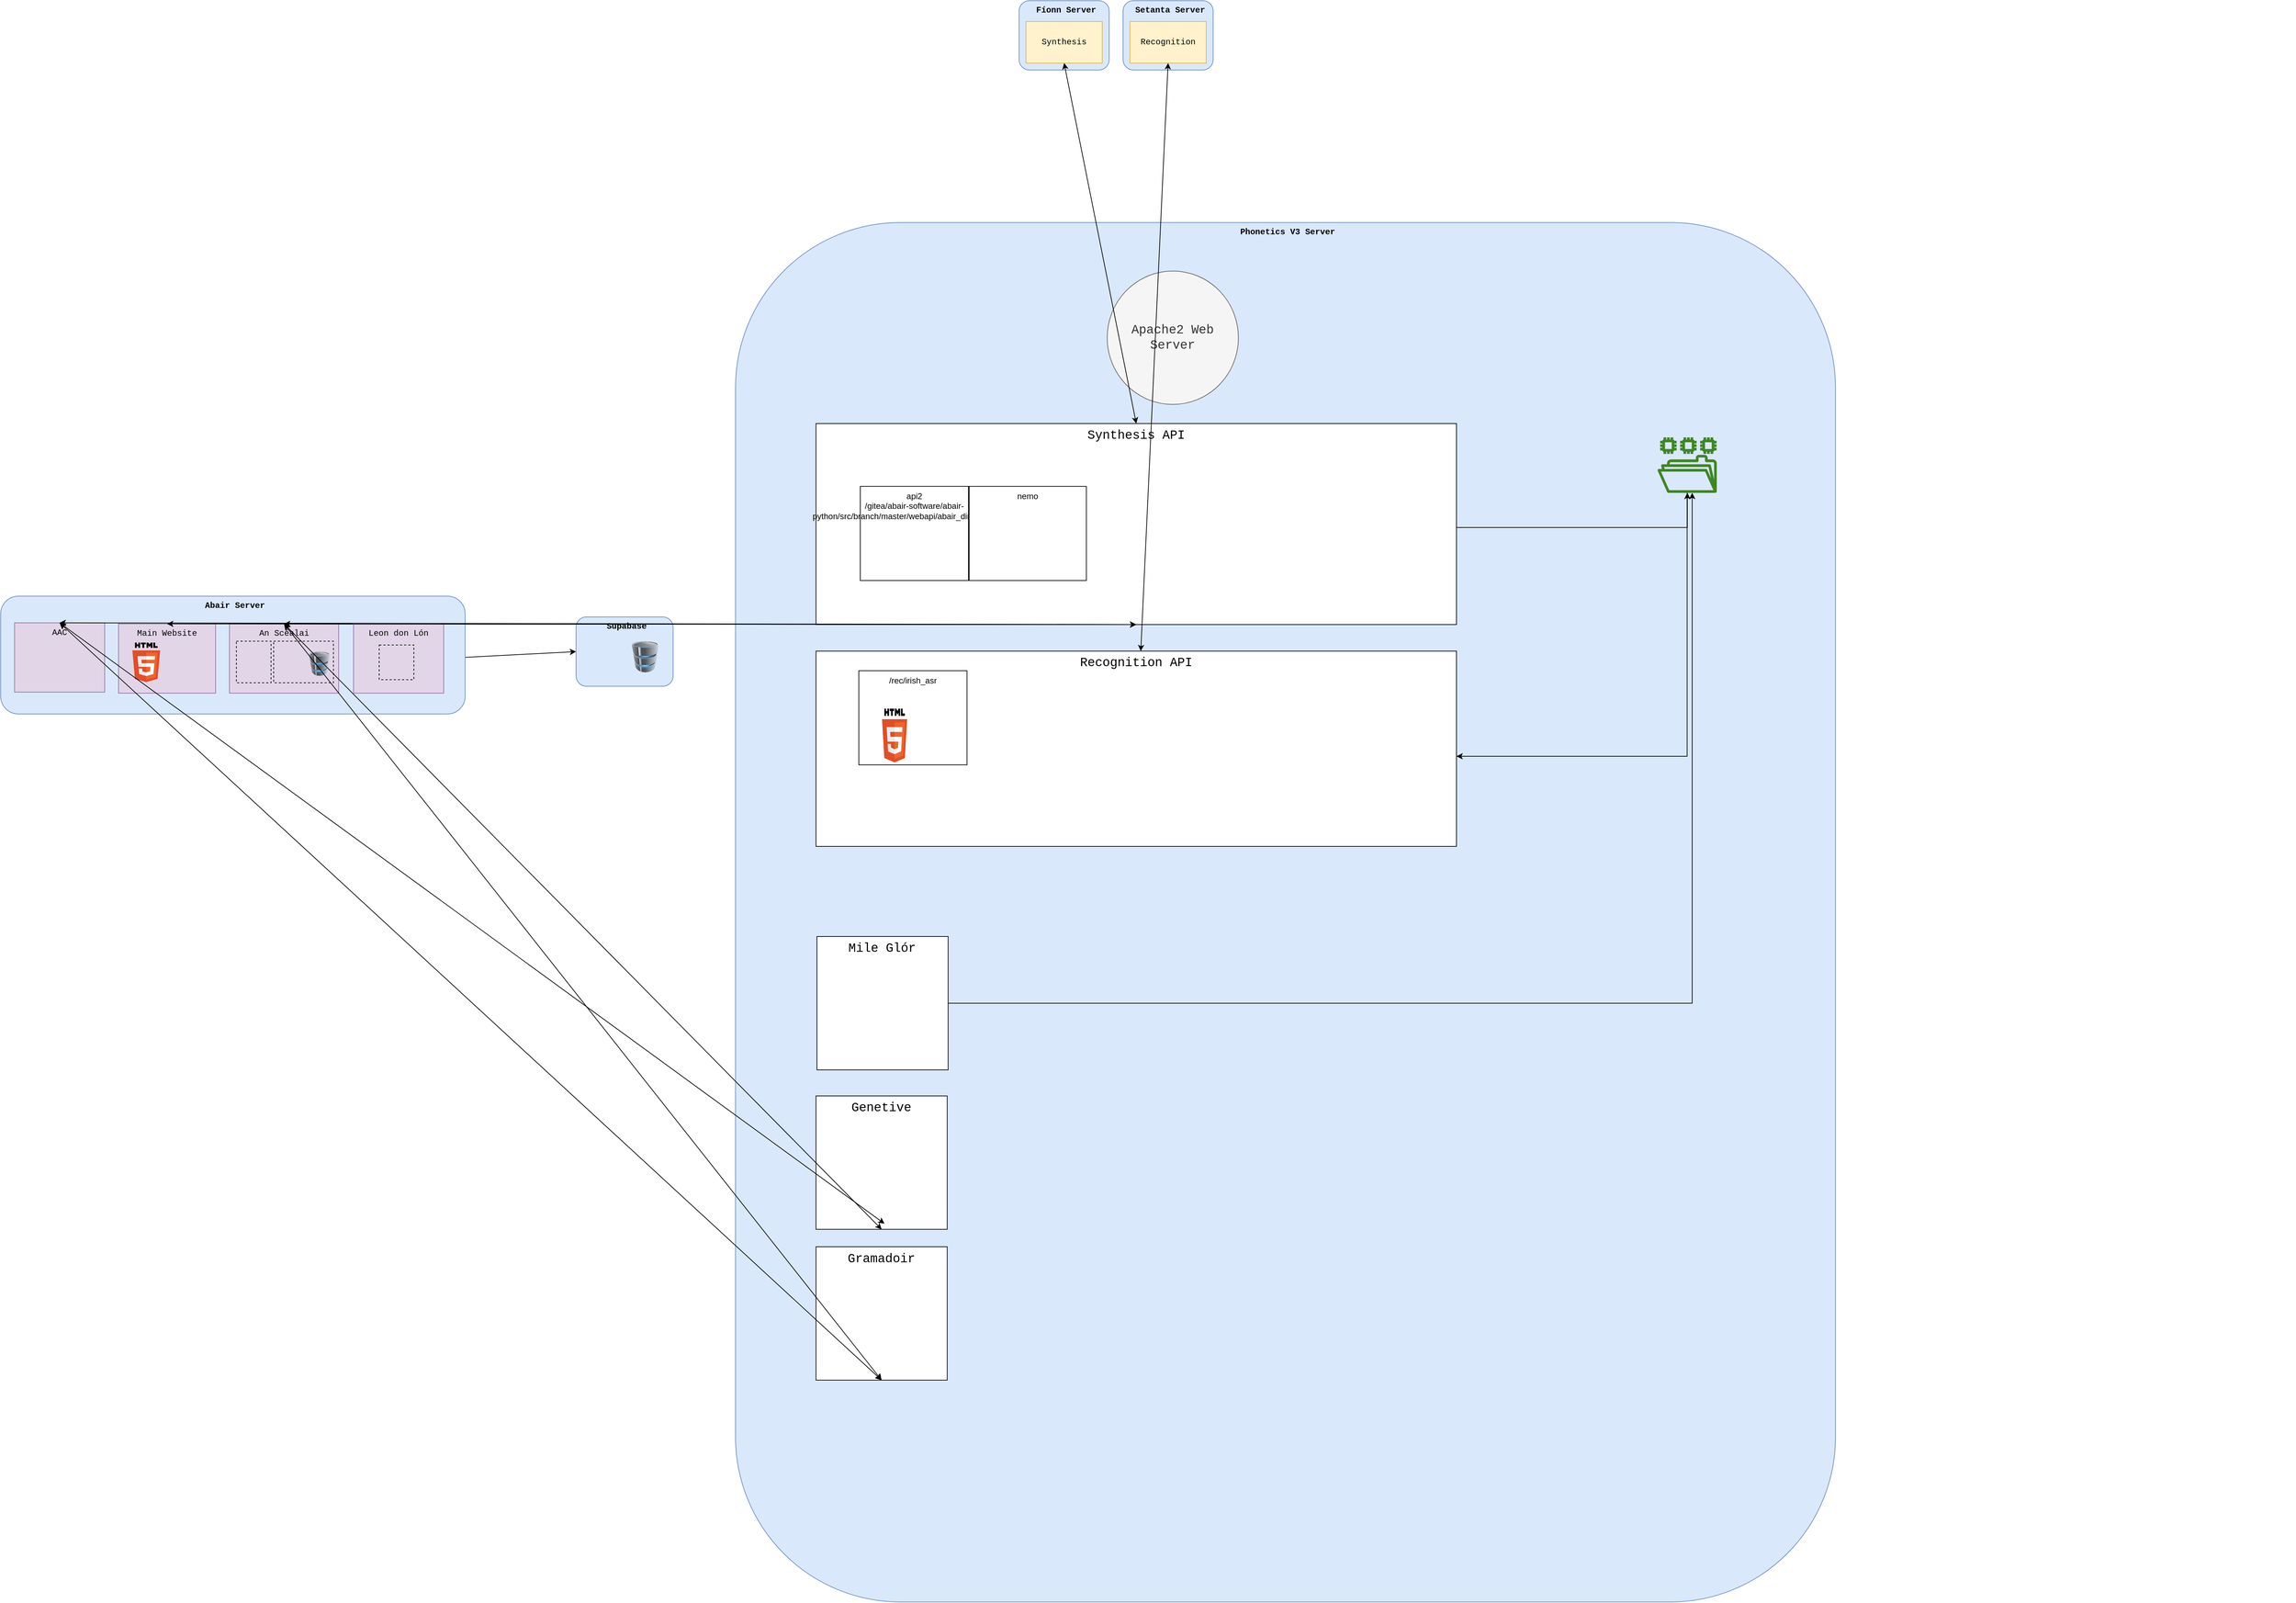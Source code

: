 <mxfile version="20.2.0" type="github">
  <diagram id="iL3Ci0VHsfsv6P6rhu0O" name="Page-1">
    <mxGraphModel dx="5209" dy="1910" grid="1" gridSize="10" guides="1" tooltips="1" connect="1" arrows="1" fold="1" page="1" pageScale="1" pageWidth="827" pageHeight="1169" math="0" shadow="0">
      <root>
        <mxCell id="0" />
        <mxCell id="1" parent="0" />
        <mxCell id="GIwCOrzvr7B7RTmfqrwE-28" value="" style="endArrow=classic;startArrow=classic;html=1;rounded=0;entryX=0;entryY=0.5;entryDx=0;entryDy=0;exitX=1;exitY=0.5;exitDx=0;exitDy=0;" parent="1" source="GIwCOrzvr7B7RTmfqrwE-24" target="GIwCOrzvr7B7RTmfqrwE-25" edge="1">
          <mxGeometry width="50" height="50" relative="1" as="geometry">
            <mxPoint x="-715" y="379" as="sourcePoint" />
            <mxPoint x="-585" y="209" as="targetPoint" />
          </mxGeometry>
        </mxCell>
        <mxCell id="VWk83Ql_pMnbuiMWYo5W-15" value="" style="group" vertex="1" connectable="0" parent="1">
          <mxGeometry x="-560" y="1029" width="140" height="100" as="geometry" />
        </mxCell>
        <mxCell id="GIwCOrzvr7B7RTmfqrwE-25" value="Supabase" style="rounded=1;whiteSpace=wrap;html=1;verticalAlign=top;align=center;labelPosition=center;verticalLabelPosition=middle;fontStyle=1;spacingTop=0;spacingLeft=6;fillColor=#dae8fc;strokeColor=#6c8ebf;fontFamily=Courier New;" parent="VWk83Ql_pMnbuiMWYo5W-15" vertex="1">
          <mxGeometry width="140" height="100" as="geometry" />
        </mxCell>
        <mxCell id="GIwCOrzvr7B7RTmfqrwE-27" value="" style="image;html=1;image=img/lib/clip_art/computers/Database_128x128.png;rounded=0;fontFamily=Courier New;fontSize=24;" parent="VWk83Ql_pMnbuiMWYo5W-15" vertex="1">
          <mxGeometry x="80" y="35" width="40" height="45" as="geometry" />
        </mxCell>
        <mxCell id="GIwCOrzvr7B7RTmfqrwE-39" value="" style="shape=image;html=1;verticalAlign=top;verticalLabelPosition=bottom;labelBackgroundColor=#ffffff;imageAspect=0;aspect=fixed;image=https://cdn4.iconfinder.com/data/icons/ios-web-user-interface-multi-circle-flat-vol-3/512/Authorisation_lock_padlock_password_privacy_safe_security-128.png;rounded=0;fontFamily=Courier New;fontSize=24;" parent="VWk83Ql_pMnbuiMWYo5W-15" vertex="1">
          <mxGeometry x="30" y="39.5" width="38" height="38" as="geometry" />
        </mxCell>
        <mxCell id="VWk83Ql_pMnbuiMWYo5W-22" value="" style="group" vertex="1" connectable="0" parent="1">
          <mxGeometry x="-330" y="320" width="2250" height="2130" as="geometry" />
        </mxCell>
        <mxCell id="GIwCOrzvr7B7RTmfqrwE-4" value="Phonetics V3 Server" style="rounded=1;whiteSpace=wrap;html=1;verticalAlign=top;align=center;labelPosition=center;verticalLabelPosition=middle;fontStyle=1;spacingTop=0;spacingLeft=6;fillColor=#dae8fc;strokeColor=#6c8ebf;fontFamily=Courier New;" parent="VWk83Ql_pMnbuiMWYo5W-22" vertex="1">
          <mxGeometry y="140" width="1586.71" height="1990" as="geometry" />
        </mxCell>
        <mxCell id="VWk83Ql_pMnbuiMWYo5W-31" style="edgeStyle=orthogonalEdgeStyle;rounded=0;orthogonalLoop=1;jettySize=auto;html=1;" edge="1" parent="VWk83Ql_pMnbuiMWYo5W-22" target="GIwCOrzvr7B7RTmfqrwE-44">
          <mxGeometry relative="1" as="geometry">
            <mxPoint x="1040" y="575" as="sourcePoint" />
            <Array as="points">
              <mxPoint x="1040" y="580" />
              <mxPoint x="1373" y="580" />
            </Array>
          </mxGeometry>
        </mxCell>
        <mxCell id="GIwCOrzvr7B7RTmfqrwE-8" value="&lt;div style=&quot;font-size: 18px;&quot;&gt;&lt;font style=&quot;font-size: 18px;&quot;&gt;Synthesis API&lt;/font&gt;&lt;/div&gt;" style="rounded=0;whiteSpace=wrap;html=1;fontFamily=Courier New;verticalAlign=top;fontSize=18;" parent="VWk83Ql_pMnbuiMWYo5W-22" vertex="1">
          <mxGeometry x="116.12" y="430" width="923.88" height="290" as="geometry" />
        </mxCell>
        <mxCell id="GIwCOrzvr7B7RTmfqrwE-9" value="Recognition API" style="rounded=0;whiteSpace=wrap;html=1;fontFamily=Courier New;verticalAlign=top;fontSize=18;" parent="VWk83Ql_pMnbuiMWYo5W-22" vertex="1">
          <mxGeometry x="116.12" y="758.28" width="923.88" height="281.72" as="geometry" />
        </mxCell>
        <mxCell id="VWk83Ql_pMnbuiMWYo5W-35" style="edgeStyle=orthogonalEdgeStyle;rounded=0;orthogonalLoop=1;jettySize=auto;html=1;" edge="1" parent="VWk83Ql_pMnbuiMWYo5W-22" source="GIwCOrzvr7B7RTmfqrwE-44" target="GIwCOrzvr7B7RTmfqrwE-9">
          <mxGeometry relative="1" as="geometry">
            <Array as="points">
              <mxPoint x="1373" y="910" />
            </Array>
          </mxGeometry>
        </mxCell>
        <mxCell id="GIwCOrzvr7B7RTmfqrwE-44" value="" style="sketch=0;outlineConnect=0;fontColor=#232F3E;gradientColor=none;fillColor=#3F8624;strokeColor=none;dashed=0;verticalLabelPosition=bottom;verticalAlign=top;align=center;html=1;fontSize=12;fontStyle=0;aspect=fixed;pointerEvents=1;shape=mxgraph.aws4.file_system;rounded=0;fontFamily=Courier New;" parent="VWk83Ql_pMnbuiMWYo5W-22" vertex="1">
          <mxGeometry x="1330" y="450" width="85.49" height="80" as="geometry" />
        </mxCell>
        <mxCell id="Kve-MDTgfpV6OKd4D6b1-34" value="Gramadoir" style="rounded=0;whiteSpace=wrap;html=1;fontFamily=Courier New;fontSize=18;verticalAlign=top;" parent="VWk83Ql_pMnbuiMWYo5W-22" vertex="1">
          <mxGeometry x="116.126" y="1617.582" width="189.234" height="192.414" as="geometry" />
        </mxCell>
        <mxCell id="Kve-MDTgfpV6OKd4D6b1-35" value="Genetive" style="rounded=0;whiteSpace=wrap;html=1;fontFamily=Courier New;fontSize=18;verticalAlign=top;" parent="VWk83Ql_pMnbuiMWYo5W-22" vertex="1">
          <mxGeometry x="116.122" y="1400.002" width="189.234" height="192.414" as="geometry" />
        </mxCell>
        <mxCell id="Kve-MDTgfpV6OKd4D6b1-41" value="Apache2 Web Server" style="ellipse;whiteSpace=wrap;html=1;fontFamily=Courier New;fillColor=#f5f5f5;fontColor=#333333;strokeColor=#666666;fontSize=18;" parent="VWk83Ql_pMnbuiMWYo5W-22" vertex="1">
          <mxGeometry x="536.163" y="209.997" width="189.234" height="192.414" as="geometry" />
        </mxCell>
        <mxCell id="Kve-MDTgfpV6OKd4D6b1-42" value="Mile Glór" style="rounded=0;whiteSpace=wrap;html=1;fontFamily=Courier New;fontSize=18;verticalAlign=top;" parent="VWk83Ql_pMnbuiMWYo5W-22" vertex="1">
          <mxGeometry x="117.469" y="1170.002" width="189.234" height="192.414" as="geometry" />
        </mxCell>
        <mxCell id="Kve-MDTgfpV6OKd4D6b1-43" style="edgeStyle=orthogonalEdgeStyle;rounded=0;orthogonalLoop=1;jettySize=auto;html=1;fontFamily=Courier New;" parent="VWk83Ql_pMnbuiMWYo5W-22" source="Kve-MDTgfpV6OKd4D6b1-42" target="GIwCOrzvr7B7RTmfqrwE-44" edge="1">
          <mxGeometry relative="1" as="geometry">
            <Array as="points">
              <mxPoint x="1380" y="1266" />
            </Array>
          </mxGeometry>
        </mxCell>
        <mxCell id="VWk83Ql_pMnbuiMWYo5W-36" value="&lt;div&gt;api2&lt;/div&gt;&lt;div&gt;/gitea/abair-software/abair-python/src/branch/master/webapi/abair_direct_joblib.py&lt;br&gt;&lt;/div&gt;" style="rounded=0;whiteSpace=wrap;html=1;verticalAlign=top;" vertex="1" parent="VWk83Ql_pMnbuiMWYo5W-22">
          <mxGeometry x="179.999" y="520.635" width="156.069" height="135.816" as="geometry" />
        </mxCell>
        <mxCell id="VWk83Ql_pMnbuiMWYo5W-37" value="nemo" style="rounded=0;whiteSpace=wrap;html=1;verticalAlign=top;" vertex="1" parent="VWk83Ql_pMnbuiMWYo5W-22">
          <mxGeometry x="337.044" y="520.653" width="169.075" height="135.816" as="geometry" />
        </mxCell>
        <mxCell id="VWk83Ql_pMnbuiMWYo5W-38" value="/rec/irish_asr" style="rounded=0;whiteSpace=wrap;html=1;verticalAlign=top;" vertex="1" parent="VWk83Ql_pMnbuiMWYo5W-22">
          <mxGeometry x="177.855" y="786.585" width="156.069" height="135.816" as="geometry" />
        </mxCell>
        <mxCell id="VWk83Ql_pMnbuiMWYo5W-39" value="" style="group" vertex="1" connectable="0" parent="VWk83Ql_pMnbuiMWYo5W-22">
          <mxGeometry x="211.345" y="841.291" width="89.09" height="77.536" as="geometry" />
        </mxCell>
        <mxCell id="VWk83Ql_pMnbuiMWYo5W-40" value="" style="shape=image;html=1;verticalAlign=top;verticalLabelPosition=bottom;labelBackgroundColor=#ffffff;imageAspect=0;aspect=fixed;image=https://cdn1.iconfinder.com/data/icons/ionicons-fill-vol-2/512/logo-javascript-128.png;rounded=0;dashed=1;fontFamily=Courier New;fontSize=24;strokeWidth=1;fillColor=none;" vertex="1" parent="VWk83Ql_pMnbuiMWYo5W-39">
          <mxGeometry x="45.223" y="8.502" width="27.966" height="27.966" as="geometry" />
        </mxCell>
        <mxCell id="VWk83Ql_pMnbuiMWYo5W-41" value="" style="dashed=0;outlineConnect=0;html=1;align=center;labelPosition=center;verticalLabelPosition=bottom;verticalAlign=top;shape=mxgraph.weblogos.html5;rounded=0;fontFamily=Courier New;fontSize=24;strokeWidth=1;fillColor=none;" vertex="1" parent="VWk83Ql_pMnbuiMWYo5W-39">
          <mxGeometry width="36.179" height="77.536" as="geometry" />
        </mxCell>
        <mxCell id="VWk83Ql_pMnbuiMWYo5W-23" value="" style="group" vertex="1" connectable="0" parent="1">
          <mxGeometry x="-1390" y="989" width="670" height="180" as="geometry" />
        </mxCell>
        <mxCell id="GIwCOrzvr7B7RTmfqrwE-14" value="Abair Server" style="rounded=1;whiteSpace=wrap;html=1;verticalAlign=top;align=center;labelPosition=center;verticalLabelPosition=middle;fontStyle=1;spacingTop=0;spacingLeft=6;fillColor=#dae8fc;strokeColor=#6c8ebf;fontFamily=Courier New;" parent="VWk83Ql_pMnbuiMWYo5W-23" vertex="1">
          <mxGeometry y="10" width="670" height="170" as="geometry" />
        </mxCell>
        <mxCell id="GIwCOrzvr7B7RTmfqrwE-46" value="AAC" style="rounded=0;whiteSpace=wrap;html=1;fontFamily=Courier New;fillColor=#e1d5e7;strokeColor=#9673a6;verticalAlign=top;" parent="VWk83Ql_pMnbuiMWYo5W-23" vertex="1">
          <mxGeometry x="20" y="48.5" width="130" height="100" as="geometry" />
        </mxCell>
        <mxCell id="VWk83Ql_pMnbuiMWYo5W-5" value="" style="group" vertex="1" connectable="0" parent="VWk83Ql_pMnbuiMWYo5W-23">
          <mxGeometry x="330" y="50" width="157.5" height="100" as="geometry" />
        </mxCell>
        <mxCell id="GIwCOrzvr7B7RTmfqrwE-18" value="An Scéalai" style="rounded=0;whiteSpace=wrap;html=1;fontFamily=Courier New;fillColor=#e1d5e7;strokeColor=#9673a6;verticalAlign=top;" parent="VWk83Ql_pMnbuiMWYo5W-5" vertex="1">
          <mxGeometry width="157.5" height="100" as="geometry" />
        </mxCell>
        <mxCell id="VWk83Ql_pMnbuiMWYo5W-3" value="" style="group" vertex="1" connectable="0" parent="VWk83Ql_pMnbuiMWYo5W-5">
          <mxGeometry x="63.75" y="25" width="86.25" height="60" as="geometry" />
        </mxCell>
        <mxCell id="VWk83Ql_pMnbuiMWYo5W-18" value="" style="group" vertex="1" connectable="0" parent="VWk83Ql_pMnbuiMWYo5W-3">
          <mxGeometry width="86.25" height="60" as="geometry" />
        </mxCell>
        <mxCell id="GIwCOrzvr7B7RTmfqrwE-35" value="" style="rounded=0;whiteSpace=wrap;html=1;fontFamily=Courier New;fontSize=24;fillColor=none;dashed=1;strokeWidth=1;" parent="VWk83Ql_pMnbuiMWYo5W-18" vertex="1">
          <mxGeometry width="86.25" height="60" as="geometry" />
        </mxCell>
        <mxCell id="VWk83Ql_pMnbuiMWYo5W-17" value="" style="group" vertex="1" connectable="0" parent="VWk83Ql_pMnbuiMWYo5W-18">
          <mxGeometry x="8.25" y="12" width="78" height="38" as="geometry" />
        </mxCell>
        <mxCell id="GIwCOrzvr7B7RTmfqrwE-29" value="" style="image;html=1;image=img/lib/clip_art/computers/Database_128x128.png;rounded=0;fontFamily=Courier New;fontSize=24;" parent="VWk83Ql_pMnbuiMWYo5W-17" vertex="1">
          <mxGeometry x="38" y="3" width="40" height="35" as="geometry" />
        </mxCell>
        <mxCell id="GIwCOrzvr7B7RTmfqrwE-36" value="" style="shape=image;html=1;verticalAlign=top;verticalLabelPosition=bottom;labelBackgroundColor=#ffffff;imageAspect=0;aspect=fixed;image=https://cdn4.iconfinder.com/data/icons/ios-web-user-interface-multi-circle-flat-vol-3/512/Authorisation_lock_padlock_password_privacy_safe_security-128.png;rounded=0;fontFamily=Courier New;fontSize=24;" parent="VWk83Ql_pMnbuiMWYo5W-17" vertex="1">
          <mxGeometry width="38" height="38" as="geometry" />
        </mxCell>
        <mxCell id="VWk83Ql_pMnbuiMWYo5W-4" value="" style="group" vertex="1" connectable="0" parent="VWk83Ql_pMnbuiMWYo5W-5">
          <mxGeometry x="10" y="25" width="50" height="60" as="geometry" />
        </mxCell>
        <mxCell id="GIwCOrzvr7B7RTmfqrwE-32" value="" style="rounded=0;whiteSpace=wrap;html=1;fontFamily=Courier New;fontSize=24;fillColor=none;dashed=1;strokeWidth=1;" parent="VWk83Ql_pMnbuiMWYo5W-4" vertex="1">
          <mxGeometry width="50" height="60" as="geometry" />
        </mxCell>
        <mxCell id="GIwCOrzvr7B7RTmfqrwE-33" value="" style="shape=image;html=1;verticalAlign=top;verticalLabelPosition=bottom;labelBackgroundColor=#ffffff;imageAspect=0;aspect=fixed;image=https://cdn1.iconfinder.com/data/icons/ionicons-fill-vol-1/512/logo-angular-128.png;rounded=0;fontFamily=Courier New;fontSize=24;" parent="VWk83Ql_pMnbuiMWYo5W-4" vertex="1">
          <mxGeometry x="5" y="10" width="40" height="40" as="geometry" />
        </mxCell>
        <mxCell id="VWk83Ql_pMnbuiMWYo5W-16" value="" style="group" vertex="1" connectable="0" parent="VWk83Ql_pMnbuiMWYo5W-23">
          <mxGeometry x="170" y="50" width="140" height="100" as="geometry" />
        </mxCell>
        <mxCell id="GIwCOrzvr7B7RTmfqrwE-17" value="Main Website" style="rounded=0;whiteSpace=wrap;html=1;fontFamily=Courier New;fillColor=#e1d5e7;strokeColor=#9673a6;verticalAlign=top;" parent="VWk83Ql_pMnbuiMWYo5W-16" vertex="1">
          <mxGeometry width="140" height="100" as="geometry" />
        </mxCell>
        <mxCell id="VWk83Ql_pMnbuiMWYo5W-6" value="" style="group" vertex="1" connectable="0" parent="VWk83Ql_pMnbuiMWYo5W-16">
          <mxGeometry x="20" y="27" width="98.5" height="57" as="geometry" />
        </mxCell>
        <mxCell id="GIwCOrzvr7B7RTmfqrwE-41" value="" style="shape=image;html=1;verticalAlign=top;verticalLabelPosition=bottom;labelBackgroundColor=#ffffff;imageAspect=0;aspect=fixed;image=https://cdn1.iconfinder.com/data/icons/ionicons-fill-vol-2/512/logo-javascript-128.png;rounded=0;dashed=1;fontFamily=Courier New;fontSize=24;strokeWidth=1;fillColor=none;" parent="VWk83Ql_pMnbuiMWYo5W-6" vertex="1">
          <mxGeometry x="50" y="6.25" width="48.5" height="48.5" as="geometry" />
        </mxCell>
        <mxCell id="GIwCOrzvr7B7RTmfqrwE-42" value="" style="dashed=0;outlineConnect=0;html=1;align=center;labelPosition=center;verticalLabelPosition=bottom;verticalAlign=top;shape=mxgraph.weblogos.html5;rounded=0;fontFamily=Courier New;fontSize=24;strokeWidth=1;fillColor=none;" parent="VWk83Ql_pMnbuiMWYo5W-6" vertex="1">
          <mxGeometry width="40" height="57" as="geometry" />
        </mxCell>
        <mxCell id="VWk83Ql_pMnbuiMWYo5W-21" value="" style="group" vertex="1" connectable="0" parent="VWk83Ql_pMnbuiMWYo5W-23">
          <mxGeometry x="509" width="130" height="150" as="geometry" />
        </mxCell>
        <mxCell id="GIwCOrzvr7B7RTmfqrwE-24" value="Leon don Lón" style="rounded=0;whiteSpace=wrap;html=1;fontFamily=Courier New;fillColor=#e1d5e7;strokeColor=#9673a6;verticalAlign=top;" parent="VWk83Ql_pMnbuiMWYo5W-21" vertex="1">
          <mxGeometry y="50" width="130" height="100" as="geometry" />
        </mxCell>
        <mxCell id="VWk83Ql_pMnbuiMWYo5W-1" value="" style="group" vertex="1" connectable="0" parent="VWk83Ql_pMnbuiMWYo5W-21">
          <mxGeometry width="130" height="100" as="geometry" />
        </mxCell>
        <mxCell id="VWk83Ql_pMnbuiMWYo5W-2" value="" style="group" vertex="1" connectable="0" parent="VWk83Ql_pMnbuiMWYo5W-1">
          <mxGeometry x="-50" y="-110" width="130" height="100" as="geometry" />
        </mxCell>
        <mxCell id="VWk83Ql_pMnbuiMWYo5W-13" value="" style="group" vertex="1" connectable="0" parent="VWk83Ql_pMnbuiMWYo5W-2">
          <mxGeometry x="50" y="160" width="130" height="100" as="geometry" />
        </mxCell>
        <mxCell id="GIwCOrzvr7B7RTmfqrwE-38" value="" style="rounded=0;whiteSpace=wrap;html=1;fontFamily=Courier New;fontSize=24;fillColor=none;dashed=1;strokeWidth=1;" parent="VWk83Ql_pMnbuiMWYo5W-13" vertex="1">
          <mxGeometry x="37" y="30.5" width="50" height="50" as="geometry" />
        </mxCell>
        <mxCell id="GIwCOrzvr7B7RTmfqrwE-31" value="" style="shape=image;html=1;verticalAlign=top;verticalLabelPosition=bottom;labelBackgroundColor=#ffffff;imageAspect=0;aspect=fixed;image=https://cdn1.iconfinder.com/data/icons/unicons-line-vol-5/24/react-128.png;rounded=0;fontFamily=Courier New;fontSize=24;fillColor=none;dashed=1;strokeWidth=1;" parent="VWk83Ql_pMnbuiMWYo5W-13" vertex="1">
          <mxGeometry x="37" y="30.5" width="48" height="48" as="geometry" />
        </mxCell>
        <mxCell id="GIwCOrzvr7B7RTmfqrwE-19" value="" style="endArrow=classic;startArrow=classic;html=1;rounded=0;entryX=0.5;entryY=1;entryDx=0;entryDy=0;exitX=0.5;exitY=0;exitDx=0;exitDy=0;" parent="1" source="GIwCOrzvr7B7RTmfqrwE-17" edge="1" target="GIwCOrzvr7B7RTmfqrwE-8">
          <mxGeometry width="50" height="50" relative="1" as="geometry">
            <mxPoint x="152.5" y="680" as="sourcePoint" />
            <mxPoint x="147.5" y="530" as="targetPoint" />
          </mxGeometry>
        </mxCell>
        <mxCell id="GIwCOrzvr7B7RTmfqrwE-20" value="" style="endArrow=classic;startArrow=classic;html=1;rounded=0;entryX=0.5;entryY=1;entryDx=0;entryDy=0;exitX=0.5;exitY=0;exitDx=0;exitDy=0;" parent="1" source="GIwCOrzvr7B7RTmfqrwE-18" target="GIwCOrzvr7B7RTmfqrwE-8" edge="1">
          <mxGeometry width="50" height="50" relative="1" as="geometry">
            <mxPoint x="160" y="710" as="sourcePoint" />
            <mxPoint x="157.5" y="540" as="targetPoint" />
          </mxGeometry>
        </mxCell>
        <mxCell id="GIwCOrzvr7B7RTmfqrwE-47" value="" style="endArrow=classic;startArrow=classic;html=1;rounded=0;entryX=0.5;entryY=1;entryDx=0;entryDy=0;exitX=0.5;exitY=0;exitDx=0;exitDy=0;" parent="1" source="GIwCOrzvr7B7RTmfqrwE-46" target="GIwCOrzvr7B7RTmfqrwE-8" edge="1">
          <mxGeometry width="50" height="50" relative="1" as="geometry">
            <mxPoint x="-137.5" y="700" as="sourcePoint" />
            <mxPoint x="-70" y="530" as="targetPoint" />
          </mxGeometry>
        </mxCell>
        <mxCell id="Kve-MDTgfpV6OKd4D6b1-37" value="" style="endArrow=classic;startArrow=classic;html=1;rounded=0;entryX=0.5;entryY=1;entryDx=0;entryDy=0;exitX=0.5;exitY=0;exitDx=0;exitDy=0;" parent="1" source="GIwCOrzvr7B7RTmfqrwE-18" target="Kve-MDTgfpV6OKd4D6b1-34" edge="1">
          <mxGeometry width="50" height="50" relative="1" as="geometry">
            <mxPoint x="268.75" y="710" as="sourcePoint" />
            <mxPoint x="160" y="540" as="targetPoint" />
          </mxGeometry>
        </mxCell>
        <mxCell id="Kve-MDTgfpV6OKd4D6b1-38" value="" style="endArrow=classic;startArrow=classic;html=1;rounded=0;entryX=0.5;entryY=1;entryDx=0;entryDy=0;exitX=0.5;exitY=0;exitDx=0;exitDy=0;" parent="1" source="GIwCOrzvr7B7RTmfqrwE-18" target="Kve-MDTgfpV6OKd4D6b1-35" edge="1">
          <mxGeometry width="50" height="50" relative="1" as="geometry">
            <mxPoint x="268.75" y="710" as="sourcePoint" />
            <mxPoint x="30" y="540" as="targetPoint" />
          </mxGeometry>
        </mxCell>
        <mxCell id="VWk83Ql_pMnbuiMWYo5W-24" value="" style="group" vertex="1" connectable="0" parent="1">
          <mxGeometry x="229" y="140" width="130" height="100" as="geometry" />
        </mxCell>
        <mxCell id="GIwCOrzvr7B7RTmfqrwE-12" value="Setanta Server" style="rounded=1;whiteSpace=wrap;html=1;verticalAlign=top;align=center;labelPosition=center;verticalLabelPosition=middle;fontStyle=1;spacingTop=0;spacingLeft=6;fillColor=#dae8fc;strokeColor=#6c8ebf;fontFamily=Courier New;" parent="VWk83Ql_pMnbuiMWYo5W-24" vertex="1">
          <mxGeometry width="130" height="100" as="geometry" />
        </mxCell>
        <mxCell id="GIwCOrzvr7B7RTmfqrwE-13" value="Recognition" style="rounded=0;whiteSpace=wrap;html=1;fillColor=#fff2cc;strokeColor=#d6b656;fontFamily=Courier New;" parent="VWk83Ql_pMnbuiMWYo5W-24" vertex="1">
          <mxGeometry x="10" y="30" width="110" height="60" as="geometry" />
        </mxCell>
        <mxCell id="VWk83Ql_pMnbuiMWYo5W-25" value="" style="group" vertex="1" connectable="0" parent="1">
          <mxGeometry x="79" y="140" width="130" height="100" as="geometry" />
        </mxCell>
        <mxCell id="GIwCOrzvr7B7RTmfqrwE-10" value="Fíonn Server" style="rounded=1;whiteSpace=wrap;html=1;verticalAlign=top;align=center;labelPosition=center;verticalLabelPosition=middle;fontStyle=1;spacingTop=0;spacingLeft=6;fillColor=#dae8fc;strokeColor=#6c8ebf;fontFamily=Courier New;" parent="VWk83Ql_pMnbuiMWYo5W-25" vertex="1">
          <mxGeometry width="130" height="100" as="geometry" />
        </mxCell>
        <mxCell id="GIwCOrzvr7B7RTmfqrwE-11" value="Synthesis" style="rounded=0;whiteSpace=wrap;html=1;fillColor=#fff2cc;strokeColor=#d6b656;fontFamily=Courier New;" parent="VWk83Ql_pMnbuiMWYo5W-25" vertex="1">
          <mxGeometry x="10" y="30" width="110" height="60" as="geometry" />
        </mxCell>
        <mxCell id="VWk83Ql_pMnbuiMWYo5W-27" value="" style="endArrow=classic;startArrow=classic;html=1;rounded=0;entryX=0.5;entryY=1;entryDx=0;entryDy=0;exitX=0.5;exitY=0;exitDx=0;exitDy=0;" edge="1" parent="1" source="GIwCOrzvr7B7RTmfqrwE-46" target="Kve-MDTgfpV6OKd4D6b1-34">
          <mxGeometry width="50" height="50" relative="1" as="geometry">
            <mxPoint x="208.75" y="990" as="sourcePoint" />
            <mxPoint x="104.375" y="714.483" as="targetPoint" />
          </mxGeometry>
        </mxCell>
        <mxCell id="VWk83Ql_pMnbuiMWYo5W-28" value="" style="endArrow=classic;startArrow=classic;html=1;rounded=0;entryX=0.522;entryY=0.958;entryDx=0;entryDy=0;exitX=0.5;exitY=0;exitDx=0;exitDy=0;entryPerimeter=0;" edge="1" parent="1" source="GIwCOrzvr7B7RTmfqrwE-46" target="Kve-MDTgfpV6OKd4D6b1-35">
          <mxGeometry width="50" height="50" relative="1" as="geometry">
            <mxPoint x="-290.0" y="984.02" as="sourcePoint" />
            <mxPoint x="-70.625" y="710.003" as="targetPoint" />
          </mxGeometry>
        </mxCell>
        <mxCell id="GIwCOrzvr7B7RTmfqrwE-6" value="" style="endArrow=classic;startArrow=classic;html=1;rounded=0;entryX=0.5;entryY=1;entryDx=0;entryDy=0;exitX=0.5;exitY=0;exitDx=0;exitDy=0;" parent="1" source="GIwCOrzvr7B7RTmfqrwE-8" target="GIwCOrzvr7B7RTmfqrwE-11" edge="1">
          <mxGeometry width="50" height="50" relative="1" as="geometry">
            <mxPoint x="150" y="340" as="sourcePoint" />
            <mxPoint x="155" y="310" as="targetPoint" />
          </mxGeometry>
        </mxCell>
        <mxCell id="GIwCOrzvr7B7RTmfqrwE-7" value="" style="endArrow=classic;startArrow=classic;html=1;rounded=0;entryX=0.5;entryY=1;entryDx=0;entryDy=0;" parent="1" source="GIwCOrzvr7B7RTmfqrwE-9" target="GIwCOrzvr7B7RTmfqrwE-13" edge="1">
          <mxGeometry width="50" height="50" relative="1" as="geometry">
            <mxPoint x="280" y="370" as="sourcePoint" />
            <mxPoint x="290" y="320" as="targetPoint" />
          </mxGeometry>
        </mxCell>
      </root>
    </mxGraphModel>
  </diagram>
</mxfile>

